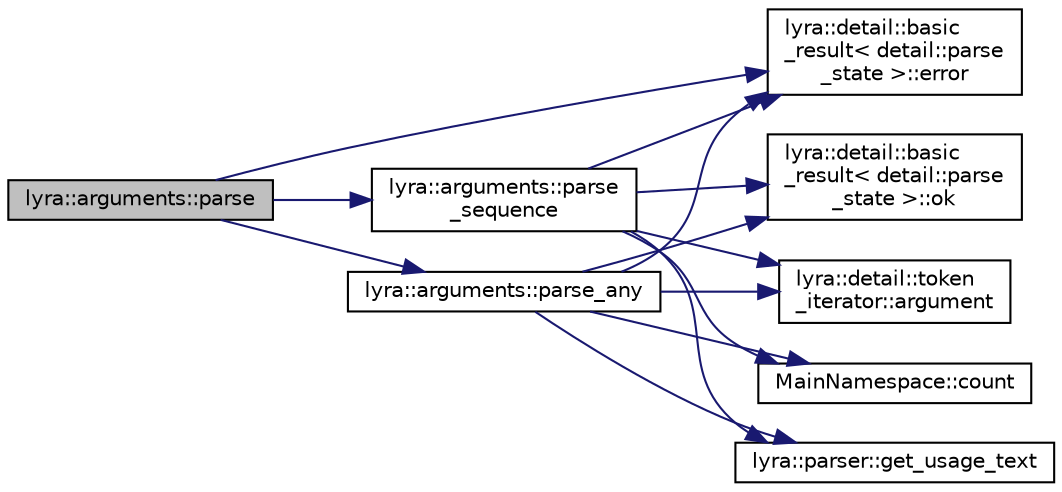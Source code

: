 digraph "lyra::arguments::parse"
{
 // INTERACTIVE_SVG=YES
 // LATEX_PDF_SIZE
  edge [fontname="Helvetica",fontsize="10",labelfontname="Helvetica",labelfontsize="10"];
  node [fontname="Helvetica",fontsize="10",shape=record];
  rankdir="LR";
  Node1 [label="lyra::arguments::parse",height=0.2,width=0.4,color="black", fillcolor="grey75", style="filled", fontcolor="black",tooltip=" "];
  Node1 -> Node2 [color="midnightblue",fontsize="10",style="solid",fontname="Helvetica"];
  Node2 [label="lyra::detail::basic\l_result\< detail::parse\l_state \>::error",height=0.2,width=0.4,color="black", fillcolor="white", style="filled",URL="$classlyra_1_1detail_1_1basic__result.html#ae878693d416cc48943171ab4187f5719",tooltip=" "];
  Node1 -> Node3 [color="midnightblue",fontsize="10",style="solid",fontname="Helvetica"];
  Node3 [label="lyra::arguments::parse_any",height=0.2,width=0.4,color="black", fillcolor="white", style="filled",URL="$classlyra_1_1arguments.html#a4509f3d7139b3cd823dcad3c75ae221b",tooltip=" "];
  Node3 -> Node4 [color="midnightblue",fontsize="10",style="solid",fontname="Helvetica"];
  Node4 [label="lyra::detail::token\l_iterator::argument",height=0.2,width=0.4,color="black", fillcolor="white", style="filled",URL="$classlyra_1_1detail_1_1token__iterator.html#ac3007dcca2221df17bcfba6815a60aff",tooltip=" "];
  Node3 -> Node5 [color="midnightblue",fontsize="10",style="solid",fontname="Helvetica"];
  Node5 [label="MainNamespace::count",height=0.2,width=0.4,color="black", fillcolor="white", style="filled",URL="$namespace_main_namespace.html#ac3a415fa8d1b6b56dfe215f13c7f67b1",tooltip=" "];
  Node3 -> Node2 [color="midnightblue",fontsize="10",style="solid",fontname="Helvetica"];
  Node3 -> Node6 [color="midnightblue",fontsize="10",style="solid",fontname="Helvetica"];
  Node6 [label="lyra::parser::get_usage_text",height=0.2,width=0.4,color="black", fillcolor="white", style="filled",URL="$classlyra_1_1parser.html#a59a2a42cea85955a811279a463777b9d",tooltip=" "];
  Node3 -> Node7 [color="midnightblue",fontsize="10",style="solid",fontname="Helvetica"];
  Node7 [label="lyra::detail::basic\l_result\< detail::parse\l_state \>::ok",height=0.2,width=0.4,color="black", fillcolor="white", style="filled",URL="$classlyra_1_1detail_1_1basic__result.html#aee577409a431e215136ffc0764e5432b",tooltip=" "];
  Node1 -> Node8 [color="midnightblue",fontsize="10",style="solid",fontname="Helvetica"];
  Node8 [label="lyra::arguments::parse\l_sequence",height=0.2,width=0.4,color="black", fillcolor="white", style="filled",URL="$classlyra_1_1arguments.html#a125da5640a06de6f9268328a252e20d2",tooltip=" "];
  Node8 -> Node4 [color="midnightblue",fontsize="10",style="solid",fontname="Helvetica"];
  Node8 -> Node5 [color="midnightblue",fontsize="10",style="solid",fontname="Helvetica"];
  Node8 -> Node2 [color="midnightblue",fontsize="10",style="solid",fontname="Helvetica"];
  Node8 -> Node6 [color="midnightblue",fontsize="10",style="solid",fontname="Helvetica"];
  Node8 -> Node7 [color="midnightblue",fontsize="10",style="solid",fontname="Helvetica"];
}
